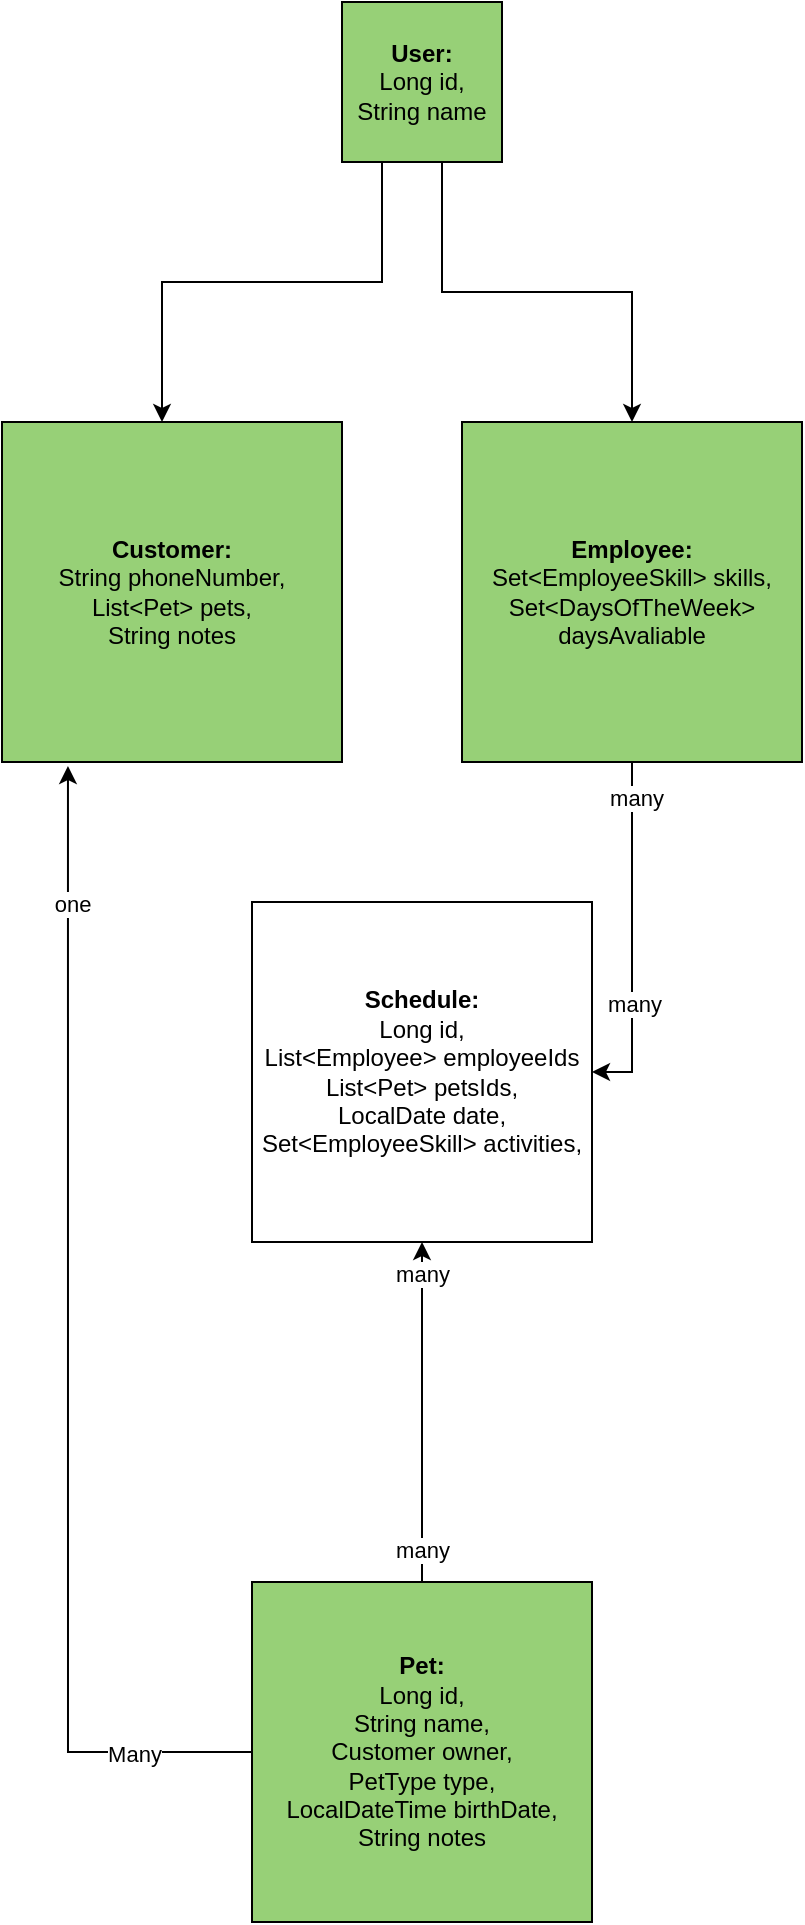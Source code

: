 <mxfile version="20.2.5" type="device"><diagram id="1eaX9vGV1FWCUrguwG5f" name="Page-1"><mxGraphModel dx="1298" dy="808" grid="1" gridSize="10" guides="1" tooltips="1" connect="1" arrows="1" fold="1" page="1" pageScale="1" pageWidth="850" pageHeight="1100" math="0" shadow="0"><root><mxCell id="0"/><mxCell id="1" parent="0"/><mxCell id="BijSt0AIvZGECODmmZS9-4" style="edgeStyle=orthogonalEdgeStyle;rounded=0;orthogonalLoop=1;jettySize=auto;html=1;exitX=0.5;exitY=1;exitDx=0;exitDy=0;fillColor=#97D077;" parent="1" source="BijSt0AIvZGECODmmZS9-1" target="BijSt0AIvZGECODmmZS9-3" edge="1"><mxGeometry relative="1" as="geometry"><Array as="points"><mxPoint x="360" y="170"/><mxPoint x="360" y="230"/><mxPoint x="250" y="230"/></Array></mxGeometry></mxCell><mxCell id="BijSt0AIvZGECODmmZS9-5" style="edgeStyle=orthogonalEdgeStyle;rounded=0;orthogonalLoop=1;jettySize=auto;html=1;exitX=0.75;exitY=1;exitDx=0;exitDy=0;entryX=0.5;entryY=0;entryDx=0;entryDy=0;fillColor=#97D077;" parent="1" source="BijSt0AIvZGECODmmZS9-1" target="BijSt0AIvZGECODmmZS9-2" edge="1"><mxGeometry relative="1" as="geometry"><Array as="points"><mxPoint x="390" y="170"/><mxPoint x="390" y="235"/><mxPoint x="485" y="235"/></Array></mxGeometry></mxCell><mxCell id="BijSt0AIvZGECODmmZS9-1" value="&lt;b&gt;User:&lt;/b&gt;&lt;br&gt;Long id,&lt;br&gt;String name" style="whiteSpace=wrap;html=1;aspect=fixed;fillColor=#97D077;" parent="1" vertex="1"><mxGeometry x="340" y="90" width="80" height="80" as="geometry"/></mxCell><mxCell id="BijSt0AIvZGECODmmZS9-2" value="&lt;b&gt;Employee:&lt;/b&gt;&lt;br&gt;Set&amp;lt;EmployeeSkill&lt;span style=&quot;background-color: initial;&quot;&gt;&amp;gt; skills,&lt;/span&gt;&lt;br&gt;Set&amp;lt;DaysOfTheWeek&amp;gt; daysAvaliable" style="whiteSpace=wrap;html=1;aspect=fixed;fillColor=#97D077;" parent="1" vertex="1"><mxGeometry x="400" y="300" width="170" height="170" as="geometry"/></mxCell><mxCell id="BijSt0AIvZGECODmmZS9-12" style="edgeStyle=orthogonalEdgeStyle;rounded=0;orthogonalLoop=1;jettySize=auto;html=1;exitX=0.5;exitY=1;exitDx=0;exitDy=0;" parent="1" source="BijSt0AIvZGECODmmZS9-2" target="BijSt0AIvZGECODmmZS9-8" edge="1"><mxGeometry relative="1" as="geometry"><Array as="points"><mxPoint x="485" y="625"/></Array></mxGeometry></mxCell><mxCell id="BijSt0AIvZGECODmmZS9-13" value="many" style="edgeLabel;html=1;align=center;verticalAlign=middle;resizable=0;points=[];fillColor=#97D077;" parent="BijSt0AIvZGECODmmZS9-12" vertex="1" connectable="0"><mxGeometry x="-0.8" y="2" relative="1" as="geometry"><mxPoint as="offset"/></mxGeometry></mxCell><mxCell id="BijSt0AIvZGECODmmZS9-14" value="many" style="edgeLabel;html=1;align=center;verticalAlign=middle;resizable=0;points=[];" parent="BijSt0AIvZGECODmmZS9-12" vertex="1" connectable="0"><mxGeometry x="0.38" y="1" relative="1" as="geometry"><mxPoint as="offset"/></mxGeometry></mxCell><mxCell id="BijSt0AIvZGECODmmZS9-3" value="&lt;b&gt;Customer:&lt;br&gt;&lt;/b&gt;String phoneNumber,&lt;br&gt;List&amp;lt;Pet&amp;gt; pets,&lt;br&gt;String notes" style="whiteSpace=wrap;html=1;aspect=fixed;fillColor=#97D077;" parent="1" vertex="1"><mxGeometry x="170" y="300" width="170" height="170" as="geometry"/></mxCell><mxCell id="BijSt0AIvZGECODmmZS9-15" style="edgeStyle=orthogonalEdgeStyle;rounded=0;orthogonalLoop=1;jettySize=auto;html=1;entryX=0.5;entryY=1;entryDx=0;entryDy=0;" parent="1" source="BijSt0AIvZGECODmmZS9-7" target="BijSt0AIvZGECODmmZS9-8" edge="1"><mxGeometry relative="1" as="geometry"/></mxCell><mxCell id="BijSt0AIvZGECODmmZS9-16" value="many" style="edgeLabel;html=1;align=center;verticalAlign=middle;resizable=0;points=[];" parent="BijSt0AIvZGECODmmZS9-15" vertex="1" connectable="0"><mxGeometry x="-0.804" relative="1" as="geometry"><mxPoint as="offset"/></mxGeometry></mxCell><mxCell id="BijSt0AIvZGECODmmZS9-17" value="many" style="edgeLabel;html=1;align=center;verticalAlign=middle;resizable=0;points=[];" parent="BijSt0AIvZGECODmmZS9-15" vertex="1" connectable="0"><mxGeometry x="0.813" relative="1" as="geometry"><mxPoint as="offset"/></mxGeometry></mxCell><mxCell id="BijSt0AIvZGECODmmZS9-18" style="edgeStyle=orthogonalEdgeStyle;rounded=0;orthogonalLoop=1;jettySize=auto;html=1;exitX=0;exitY=0.5;exitDx=0;exitDy=0;entryX=0.194;entryY=1.012;entryDx=0;entryDy=0;entryPerimeter=0;" parent="1" source="BijSt0AIvZGECODmmZS9-7" target="BijSt0AIvZGECODmmZS9-3" edge="1"><mxGeometry relative="1" as="geometry"/></mxCell><mxCell id="BijSt0AIvZGECODmmZS9-19" value="Many" style="edgeLabel;html=1;align=center;verticalAlign=middle;resizable=0;points=[];" parent="BijSt0AIvZGECODmmZS9-18" vertex="1" connectable="0"><mxGeometry x="-0.797" y="1" relative="1" as="geometry"><mxPoint as="offset"/></mxGeometry></mxCell><mxCell id="BijSt0AIvZGECODmmZS9-20" value="one" style="edgeLabel;html=1;align=center;verticalAlign=middle;resizable=0;points=[];fillColor=#97D077;" parent="BijSt0AIvZGECODmmZS9-18" vertex="1" connectable="0"><mxGeometry x="0.766" y="-2" relative="1" as="geometry"><mxPoint as="offset"/></mxGeometry></mxCell><mxCell id="BijSt0AIvZGECODmmZS9-7" value="&lt;b&gt;Pet:&lt;br&gt;&lt;/b&gt;Long id,&lt;br&gt;String name,&lt;br&gt;Customer owner,&lt;br&gt;PetType type,&lt;br&gt;LocalDateTime birthDate,&lt;br&gt;String notes" style="whiteSpace=wrap;html=1;aspect=fixed;fillColor=#97D077;" parent="1" vertex="1"><mxGeometry x="295" y="880" width="170" height="170" as="geometry"/></mxCell><mxCell id="BijSt0AIvZGECODmmZS9-8" value="&lt;b&gt;Schedule:&lt;br&gt;&lt;/b&gt;Long id,&lt;br&gt;List&amp;lt;Employee&amp;gt; employeeIds&lt;br&gt;List&amp;lt;Pet&amp;gt; petsIds,&lt;br&gt;LocalDate date,&lt;br&gt;Set&amp;lt;EmployeeSkill&lt;span style=&quot;background-color: initial;&quot;&gt;&amp;gt; activities,&lt;/span&gt;" style="whiteSpace=wrap;html=1;aspect=fixed;" parent="1" vertex="1"><mxGeometry x="295" y="540" width="170" height="170" as="geometry"/></mxCell></root></mxGraphModel></diagram></mxfile>
